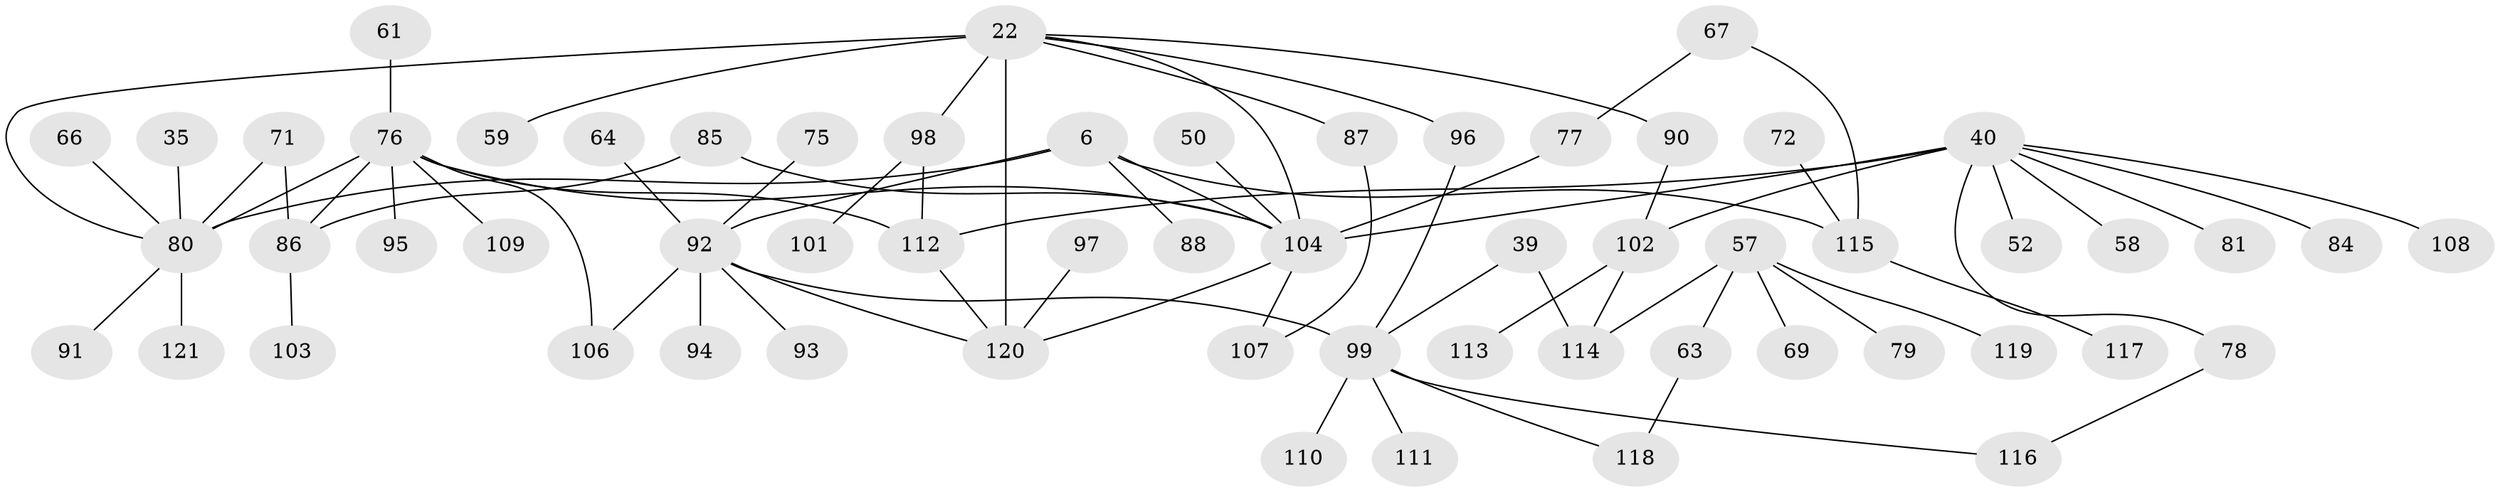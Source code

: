 // original degree distribution, {8: 0.008264462809917356, 5: 0.05785123966942149, 4: 0.1322314049586777, 7: 0.008264462809917356, 6: 0.024793388429752067, 3: 0.18181818181818182, 2: 0.2727272727272727, 1: 0.3140495867768595}
// Generated by graph-tools (version 1.1) at 2025/42/03/09/25 04:42:40]
// undirected, 60 vertices, 76 edges
graph export_dot {
graph [start="1"]
  node [color=gray90,style=filled];
  6;
  22 [super="+13+15+18"];
  35;
  39;
  40 [super="+23+25"];
  50;
  52;
  57 [super="+42"];
  58 [super="+29"];
  59;
  61;
  63;
  64;
  66;
  67;
  69;
  71;
  72;
  75;
  76 [super="+17+68"];
  77;
  78 [super="+20"];
  79;
  80 [super="+12+33"];
  81;
  84;
  85;
  86 [super="+53"];
  87 [super="+43"];
  88;
  90 [super="+89"];
  91;
  92 [super="+26"];
  93;
  94;
  95;
  96 [super="+8"];
  97;
  98 [super="+31+44+55"];
  99 [super="+38+73"];
  101;
  102 [super="+19"];
  103;
  104 [super="+32"];
  106 [super="+27"];
  107;
  108;
  109;
  110;
  111;
  112 [super="+28"];
  113;
  114 [super="+36"];
  115 [super="+45"];
  116;
  117;
  118;
  119 [super="+70"];
  120 [super="+82+46+105+100"];
  121 [super="+62"];
  6 -- 88;
  6 -- 92 [weight=2];
  6 -- 80 [weight=2];
  6 -- 115;
  6 -- 104;
  22 -- 87 [weight=2];
  22 -- 96;
  22 -- 59;
  22 -- 80 [weight=2];
  22 -- 104;
  22 -- 120 [weight=2];
  22 -- 98;
  22 -- 90;
  35 -- 80;
  39 -- 114;
  39 -- 99;
  40 -- 81;
  40 -- 52;
  40 -- 84;
  40 -- 108;
  40 -- 102;
  40 -- 112;
  40 -- 104 [weight=2];
  40 -- 78;
  40 -- 58;
  50 -- 104;
  57 -- 69;
  57 -- 79;
  57 -- 114;
  57 -- 119 [weight=2];
  57 -- 63;
  61 -- 76;
  63 -- 118;
  64 -- 92;
  66 -- 80;
  67 -- 77;
  67 -- 115;
  71 -- 86;
  71 -- 80;
  72 -- 115;
  75 -- 92;
  76 -- 106;
  76 -- 109;
  76 -- 95;
  76 -- 80 [weight=2];
  76 -- 112;
  76 -- 86 [weight=2];
  76 -- 104 [weight=4];
  77 -- 104;
  78 -- 116;
  80 -- 91;
  80 -- 121;
  85 -- 86;
  85 -- 104;
  86 -- 103;
  87 -- 107;
  90 -- 102;
  92 -- 93;
  92 -- 94;
  92 -- 99 [weight=2];
  92 -- 120;
  92 -- 106;
  96 -- 99;
  97 -- 120;
  98 -- 112;
  98 -- 101;
  99 -- 116;
  99 -- 118;
  99 -- 110;
  99 -- 111;
  102 -- 114 [weight=2];
  102 -- 113;
  104 -- 107;
  104 -- 120;
  112 -- 120;
  115 -- 117;
}
